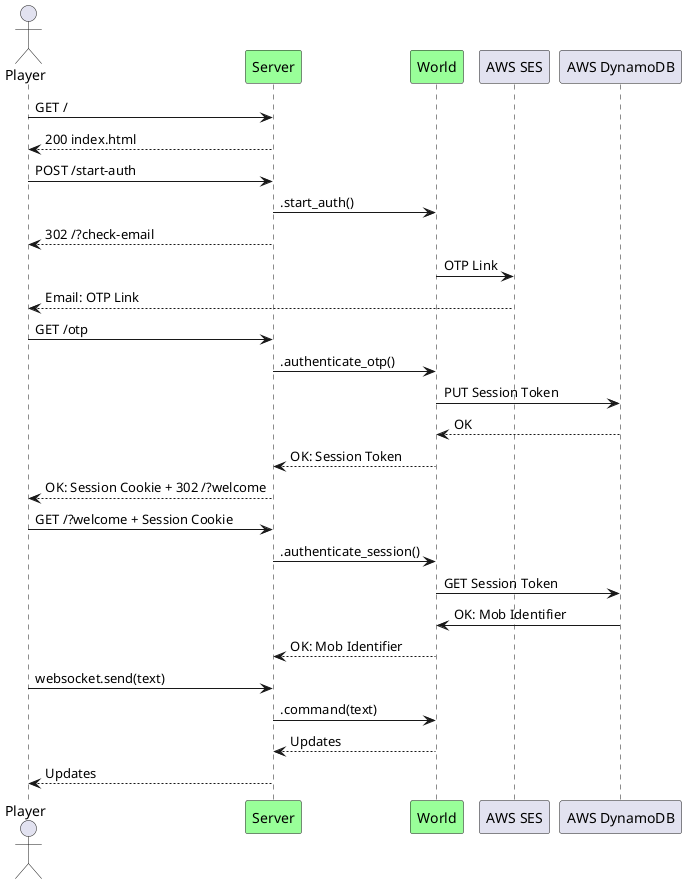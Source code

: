 @startuml auth-flow
actor Player
participant Server #99FF99
participant World #99FF99
Player -> Server: GET /
Server --> Player: 200 index.html
Player -> Server: POST /start-auth
Server -> World: .start_auth()
Server --> Player: 302 /?check-email
World -> "AWS SES": OTP Link
"AWS SES" --> Player: Email: OTP Link
Player -> Server: GET /otp
Server -> World: .authenticate_otp()
World -> "AWS DynamoDB": PUT Session Token
"AWS DynamoDB" --> World: OK
World --> Server: OK: Session Token
Server --> Player: OK: Session Cookie + 302 /?welcome
Player -> Server: GET /?welcome + Session Cookie
Server -> World: .authenticate_session()
World -> "AWS DynamoDB": GET Session Token
"AWS DynamoDB" -> World: OK: Mob Identifier
World --> Server: OK: Mob Identifier
Player -> Server: websocket.send(text)
Server -> World: .command(text)
World --> Server: Updates
Server --> Player: Updates
@enduml
